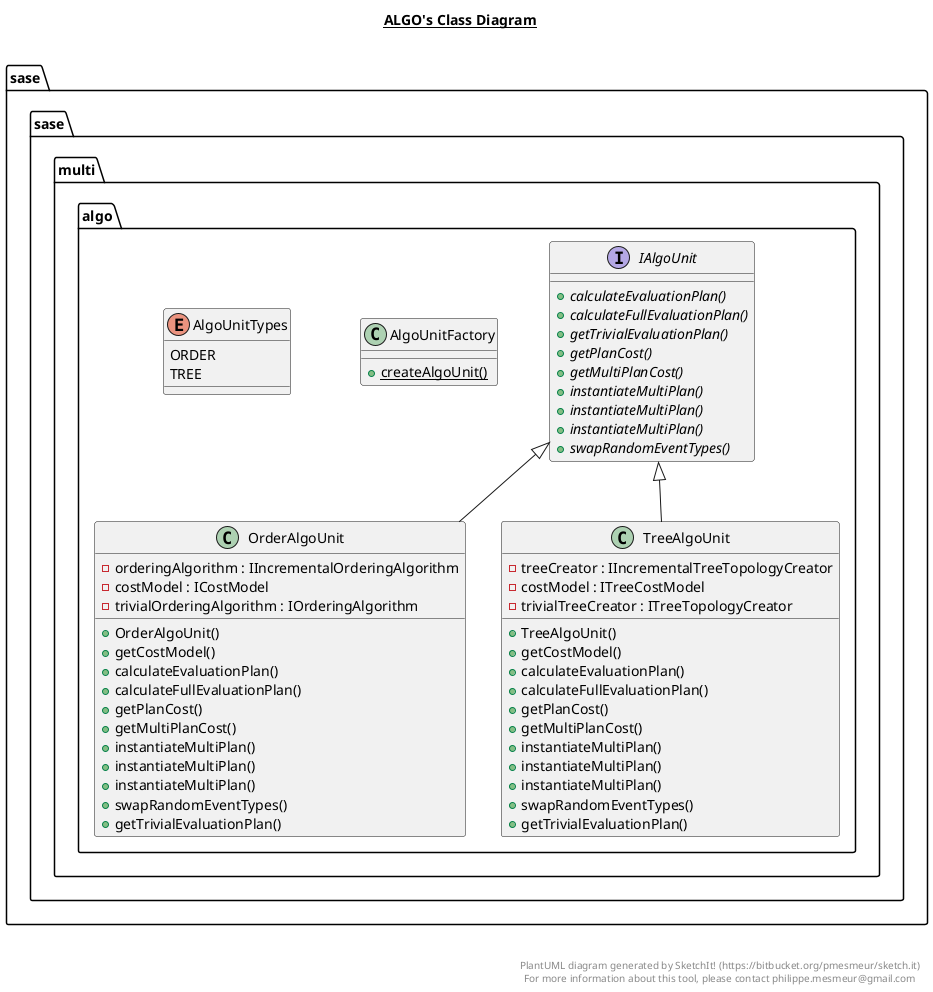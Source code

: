 @startuml

title __ALGO's Class Diagram__\n

  package sase.sase.multi {
    package sase.sase.multi.algo {
      class AlgoUnitFactory {
          {static} + createAlgoUnit()
      }
    }
  }
  

  package sase.sase.multi {
    package sase.sase.multi.algo {
      enum AlgoUnitTypes {
        ORDER
        TREE
      }
    }
  }
  

  package sase.sase.multi {
    package sase.sase.multi.algo {
      interface IAlgoUnit {
          {abstract} + calculateEvaluationPlan()
          {abstract} + calculateFullEvaluationPlan()
          {abstract} + getTrivialEvaluationPlan()
          {abstract} + getPlanCost()
          {abstract} + getMultiPlanCost()
          {abstract} + instantiateMultiPlan()
          {abstract} + instantiateMultiPlan()
          {abstract} + instantiateMultiPlan()
          {abstract} + swapRandomEventTypes()
      }
    }
  }
  

  package sase.sase.multi {
    package sase.sase.multi.algo {
      class OrderAlgoUnit {
          - orderingAlgorithm : IIncrementalOrderingAlgorithm
          - costModel : ICostModel
          - trivialOrderingAlgorithm : IOrderingAlgorithm
          + OrderAlgoUnit()
          + getCostModel()
          + calculateEvaluationPlan()
          + calculateFullEvaluationPlan()
          + getPlanCost()
          + getMultiPlanCost()
          + instantiateMultiPlan()
          + instantiateMultiPlan()
          + instantiateMultiPlan()
          + swapRandomEventTypes()
          + getTrivialEvaluationPlan()
      }
    }
  }
  

  package sase.sase.multi {
    package sase.sase.multi.algo {
      class TreeAlgoUnit {
          - treeCreator : IIncrementalTreeTopologyCreator
          - costModel : ITreeCostModel
          - trivialTreeCreator : ITreeTopologyCreator
          + TreeAlgoUnit()
          + getCostModel()
          + calculateEvaluationPlan()
          + calculateFullEvaluationPlan()
          + getPlanCost()
          + getMultiPlanCost()
          + instantiateMultiPlan()
          + instantiateMultiPlan()
          + instantiateMultiPlan()
          + swapRandomEventTypes()
          + getTrivialEvaluationPlan()
      }
    }
  }
  

  OrderAlgoUnit -up-|> IAlgoUnit
  TreeAlgoUnit -up-|> IAlgoUnit


right footer


PlantUML diagram generated by SketchIt! (https://bitbucket.org/pmesmeur/sketch.it)
For more information about this tool, please contact philippe.mesmeur@gmail.com
endfooter

@enduml
